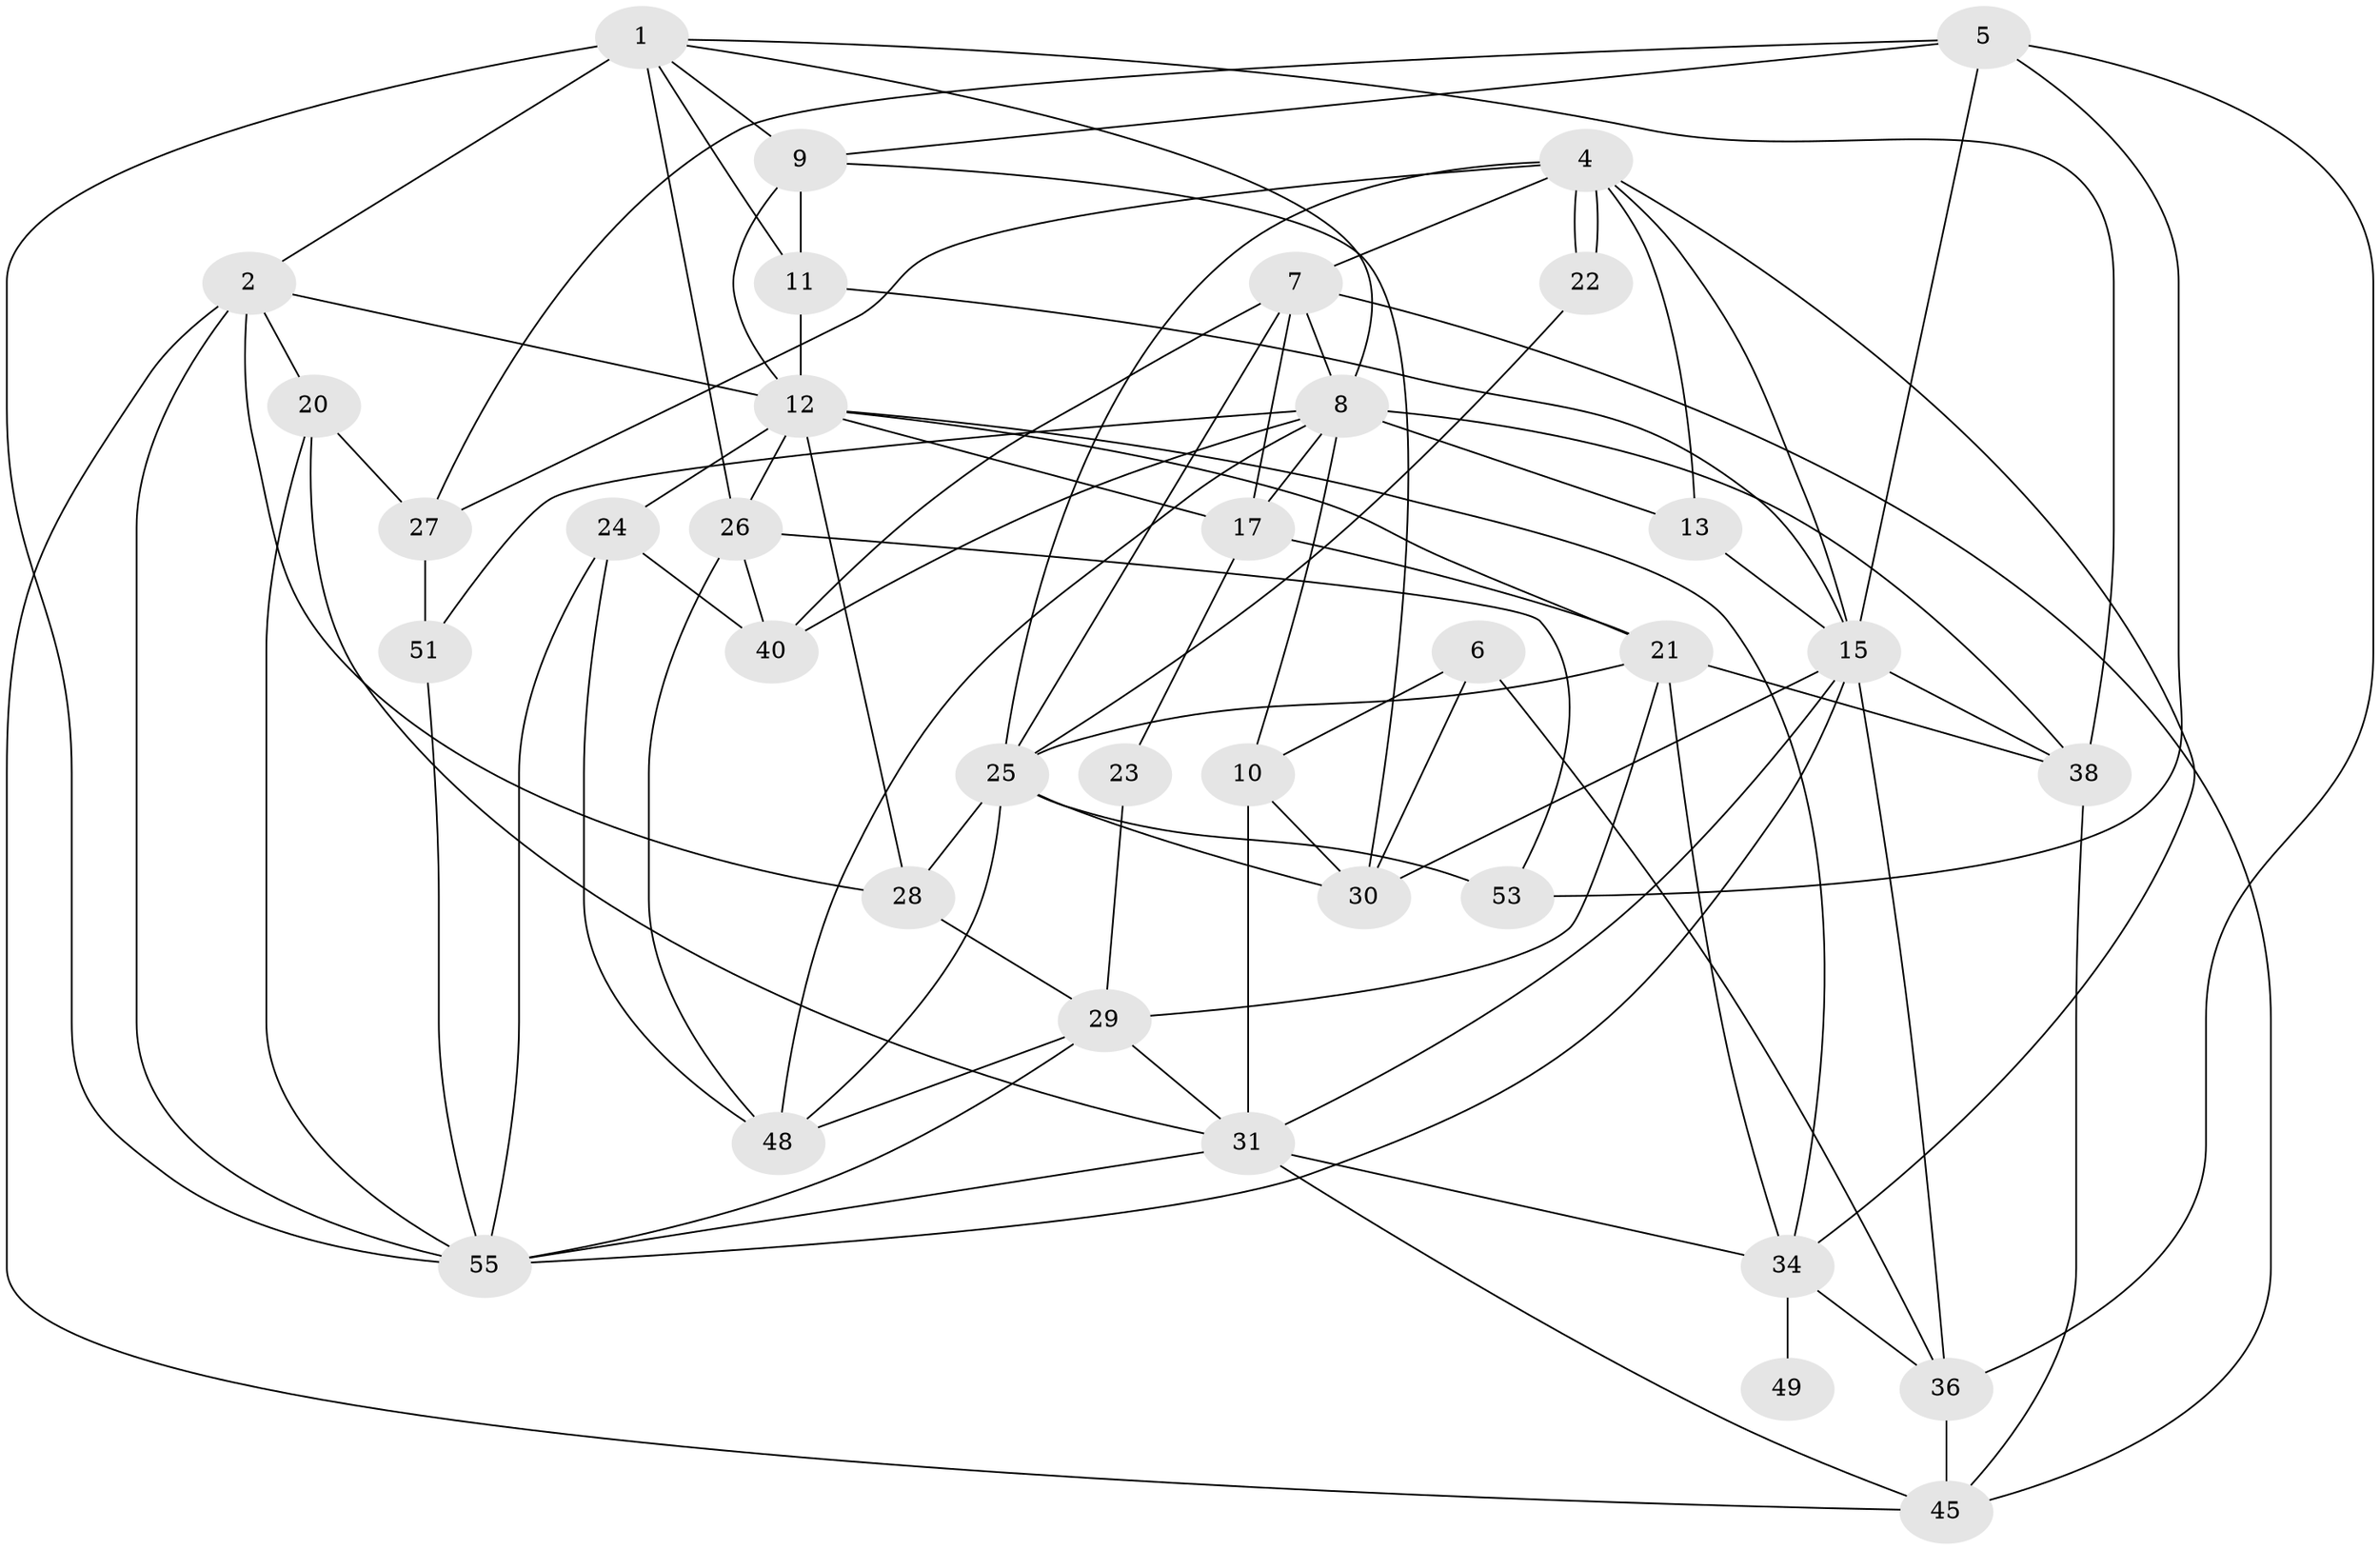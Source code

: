 // Generated by graph-tools (version 1.1) at 2025/24/03/03/25 07:24:01]
// undirected, 36 vertices, 93 edges
graph export_dot {
graph [start="1"]
  node [color=gray90,style=filled];
  1 [super="+3"];
  2;
  4 [super="+44"];
  5 [super="+14"];
  6 [super="+59"];
  7 [super="+18"];
  8 [super="+56"];
  9;
  10 [super="+19"];
  11;
  12 [super="+32"];
  13;
  15 [super="+16"];
  17 [super="+37"];
  20 [super="+42"];
  21 [super="+33"];
  22;
  23;
  24 [super="+46"];
  25 [super="+50"];
  26 [super="+47"];
  27;
  28;
  29 [super="+52"];
  30 [super="+35"];
  31 [super="+39"];
  34 [super="+41"];
  36;
  38 [super="+43"];
  40 [super="+54"];
  45 [super="+60"];
  48 [super="+57"];
  49;
  51;
  53;
  55 [super="+58"];
  1 -- 9;
  1 -- 11;
  1 -- 26;
  1 -- 55;
  1 -- 8;
  1 -- 2;
  1 -- 38;
  2 -- 28;
  2 -- 12;
  2 -- 20;
  2 -- 45;
  2 -- 55;
  4 -- 22;
  4 -- 22;
  4 -- 13;
  4 -- 34;
  4 -- 25;
  4 -- 27;
  4 -- 15;
  4 -- 7;
  5 -- 9;
  5 -- 36;
  5 -- 53;
  5 -- 27;
  5 -- 15;
  6 -- 30 [weight=2];
  6 -- 36;
  6 -- 10;
  7 -- 45;
  7 -- 8;
  7 -- 17;
  7 -- 40;
  7 -- 25;
  8 -- 38;
  8 -- 10;
  8 -- 17;
  8 -- 48;
  8 -- 51;
  8 -- 40;
  8 -- 13;
  9 -- 11;
  9 -- 12;
  9 -- 30;
  10 -- 30;
  10 -- 31;
  11 -- 15;
  11 -- 12;
  12 -- 24;
  12 -- 21;
  12 -- 26;
  12 -- 17;
  12 -- 34;
  12 -- 28;
  13 -- 15;
  15 -- 36;
  15 -- 38;
  15 -- 55;
  15 -- 31;
  15 -- 30;
  17 -- 23;
  17 -- 21;
  20 -- 55;
  20 -- 27;
  20 -- 31;
  21 -- 29;
  21 -- 38 [weight=2];
  21 -- 34;
  21 -- 25;
  22 -- 25;
  23 -- 29;
  24 -- 40;
  24 -- 55;
  24 -- 48;
  25 -- 53;
  25 -- 48;
  25 -- 28;
  25 -- 30;
  26 -- 53;
  26 -- 40;
  26 -- 48;
  27 -- 51;
  28 -- 29;
  29 -- 31;
  29 -- 55;
  29 -- 48;
  31 -- 34;
  31 -- 45;
  31 -- 55;
  34 -- 36;
  34 -- 49 [weight=2];
  36 -- 45;
  38 -- 45;
  51 -- 55;
}

